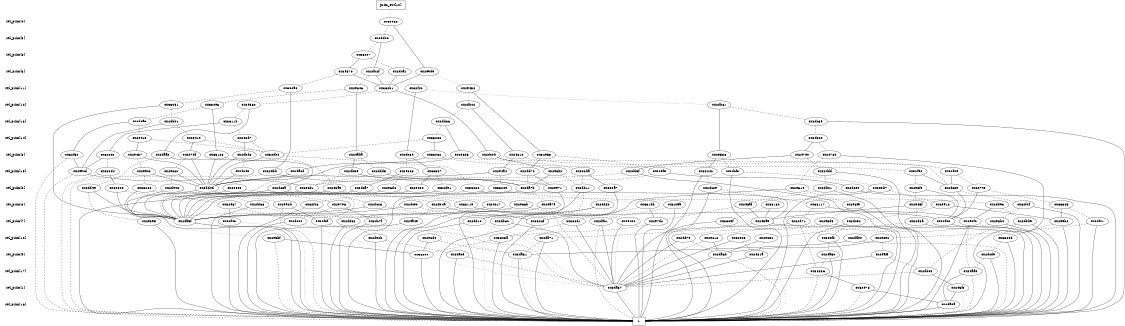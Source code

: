 digraph "DD" {
size = "7.5,10"
center = true;
edge [dir = none];
{ node [shape = plaintext];
  edge [style = invis];
  "CONST NODES" [style = invis];
" sel_prim[4] " -> " sel_prim[5] " -> " sel_prim[6] " -> " sel_prim[3] " -> " sel_prim[11] " -> " sel_prim[12] " -> " sel_prim[13] " -> " sel_prim[14] " -> " sel_prim[8] " -> " sel_prim[15] " -> " sel_prim[0] " -> " sel_prim[2] " -> " sel_prim[7] " -> " sel_prim[10] " -> " sel_prim[9] " -> " sel_prim[17] " -> " sel_prim[1] " -> " sel_prim[16] " -> "CONST NODES"; 
}
{ rank = same; node [shape = box]; edge [style = invis];
"  prim_out[10]  "; }
{ rank = same; " sel_prim[4] ";
"0x33083";
}
{ rank = same; " sel_prim[5] ";
"0x2dd26";
}
{ rank = same; " sel_prim[6] ";
"0x332e7";
}
{ rank = same; " sel_prim[3] ";
"0x2e870";
"0x2e9d9";
"0x2db2f";
"0x2dca1";
}
{ rank = same; " sel_prim[11] ";
"0x332a8";
"0x2e452";
"0x32f4c";
"0x2e846";
"0x332b1";
}
{ rank = same; " sel_prim[12] ";
"0x2db22";
"0x33051";
"0x2e56c";
"0x2db61";
"0x330e6";
}
{ rank = same; " sel_prim[13] ";
"0x2dca3";
"0x2db36";
"0x3311b";
"0x2dbb1";
"0x2dc8e";
}
{ rank = same; " sel_prim[14] ";
"0x33238";
"0x2de29";
"0x2e413";
"0x2e419";
"0x2e8d7";
}
{ rank = same; " sel_prim[8] ";
"0x2e73e";
"0x2e7e0";
"0x2e437";
"0x32f52";
"0x2e6e5";
"0x32eb4";
"0x32ec9";
"0x33128";
"0x2dbd8";
"0x2dc0b";
"0x2e586";
"0x32e53";
"0x2e7df";
"0x2dc89";
"0x33032";
"0x2e612";
"0x2eaba";
"0x2daa2";
}
{ rank = same; " sel_prim[15] ";
"0x32f90";
"0x2dc45";
"0x32ddd";
"0x32ebb";
"0x2e3b0";
"0x2e9cd";
"0x2ddd5";
"0x2db5e";
"0x330d4";
"0x2e66c";
"0x2e9c3";
"0x2dd5f";
"0x2e638";
"0x2e4a4";
"0x32f4e";
"0x332ba";
"0x2dacd";
"0x2dd73";
"0x33337";
"0x2dcf3";
"0x32ef5";
"0x3324c";
}
{ rank = same; " sel_prim[0] ";
"0x2de43";
"0x2dc3e";
"0x2dc49";
"0x2e74e";
"0x2e480";
"0x2e8b7";
"0x2e885";
"0x2dca7";
"0x3320e";
"0x33288";
"0x2e3a9";
"0x2e6d6";
"0x2db01";
"0x2dc2e";
"0x2e640";
"0x2e614";
"0x2db11";
"0x32d91";
"0x330a7";
"0x2e971";
"0x2e6b1";
"0x33080";
"0x2dc3a";
"0x2dd4d";
"0x2e3f8";
"0x2da7b";
"0x2dd49";
}
{ rank = same; " sel_prim[2] ";
"0x32f46";
"0x2db4a";
"0x2dd36";
"0x2e8f9";
"0x32e67";
"0x2dce0";
"0x32dfa";
"0x33305";
"0x2e92b";
"0x2e45f";
"0x2e912";
"0x2da79";
"0x2dc26";
"0x3313c";
"0x331dd";
"0x33117";
"0x2e7e6";
"0x2dd5c";
"0x32f4f";
"0x2dc17";
"0x2e6af";
"0x2dd93";
"0x2e66b";
"0x3311e";
}
{ rank = same; " sel_prim[7] ";
"0x2ea4e";
"0x2e7d2";
"0x2db8c";
"0x2dac1";
"0x2e8b0";
"0x2e5d5";
"0x32d71";
"0x2e422";
"0x2dbb9";
"0x32d6a";
"0x2dc7f";
"0x330ef";
"0x2da5f";
"0x2dd1c";
"0x32f3f";
"0x2e9b2";
"0x2e3f6";
"0x32f43";
"0x32f03";
"0x32f21";
"0x2e895";
"0x332d1";
"0x2e5a9";
"0x3328f";
"0x2dce2";
"0x2dc44";
"0x2dd33";
}
{ rank = same; " sel_prim[10] ";
"0x32e23";
"0x2e65c";
"0x2e618";
"0x2de2b";
"0x2e8fb";
"0x2dd79";
"0x2da71";
"0x3328d";
"0x2dae0";
"0x2e5bf";
"0x2e8ec";
"0x3303a";
"0x2e8d4";
}
{ rank = same; " sel_prim[9] ";
"0x2e81a";
"0x2da6b";
"0x2ea5c";
"0x2da61";
"0x332e9";
"0x2dace";
"0x2dcd9";
"0x2eafe";
}
{ rank = same; " sel_prim[17] ";
"0x2daa0";
"0x2db05";
"0x33336";
}
{ rank = same; " sel_prim[1] ";
"0x2da57";
"0x2e5fc";
"0x32e78";
}
{ rank = same; " sel_prim[16] ";
"0x2da5a";
}
{ rank = same; "CONST NODES";
{ node [shape = box]; "0x2da52";
}
}
"  prim_out[10]  " -> "0x33083" [style = dotted];
"0x33083" -> "0x2e9d9";
"0x33083" -> "0x2dd26" [style = dashed];
"0x2dd26" -> "0x2db2f";
"0x2dd26" -> "0x332e7" [style = dashed];
"0x332e7" -> "0x2e870";
"0x332e7" -> "0x2dca1" [style = dashed];
"0x2e870" -> "0x332b1";
"0x2e870" -> "0x332a8" [style = dashed];
"0x2e9d9" -> "0x332b1";
"0x2e9d9" -> "0x2e452" [style = dotted];
"0x2db2f" -> "0x332b1";
"0x2db2f" -> "0x2e846" [style = dashed];
"0x2dca1" -> "0x332b1";
"0x2dca1" -> "0x32f4c" [style = dotted];
"0x332a8" -> "0x32ebb";
"0x332a8" -> "0x33051" [style = dashed];
"0x2e452" -> "0x32e53";
"0x2e452" -> "0x2db22" [style = dotted];
"0x32f4c" -> "0x2dc89";
"0x32f4c" -> "0x2db61" [style = dotted];
"0x2e846" -> "0x2eaba";
"0x2e846" -> "0x330e6" [style = dashed];
"0x332b1" -> "0x2dc0b";
"0x332b1" -> "0x2e56c" [style = dashed];
"0x2db22" -> "0x2e612";
"0x2db22" -> "0x2db36" [style = dashed];
"0x33051" -> "0x2da5f";
"0x33051" -> "0x2dbb1" [style = dashed];
"0x2e56c" -> "0x2daa2";
"0x2e56c" -> "0x3311b" [style = dashed];
"0x2db61" -> "0x2e586";
"0x2db61" -> "0x2dc8e" [style = dashed];
"0x330e6" -> "0x33128";
"0x330e6" -> "0x2dca3" [style = dashed];
"0x2dca3" -> "0x32f52";
"0x2dca3" -> "0x2e413" [style = dashed];
"0x2db36" -> "0x2e6e5";
"0x2db36" -> "0x33238" [style = dashed];
"0x3311b" -> "0x32ec9";
"0x3311b" -> "0x2e8d7" [style = dashed];
"0x2dbb1" -> "0x2e9cd";
"0x2dbb1" -> "0x2e419" [style = dashed];
"0x2dc8e" -> "0x2da52";
"0x2dc8e" -> "0x2de29" [style = dashed];
"0x33238" -> "0x33032";
"0x33238" -> "0x32eb4" [style = dashed];
"0x2de29" -> "0x2e7e0";
"0x2de29" -> "0x2e73e" [style = dashed];
"0x2e413" -> "0x2e437";
"0x2e413" -> "0x32eb4" [style = dashed];
"0x2e419" -> "0x2e7df";
"0x2e419" -> "0x32eb4" [style = dashed];
"0x2e8d7" -> "0x2dbd8";
"0x2e8d7" -> "0x32eb4" [style = dashed];
"0x2e73e" -> "0x2da52";
"0x2e73e" -> "0x2e614" [style = dashed];
"0x2e7e0" -> "0x2dd5f";
"0x2e7e0" -> "0x32ddd" [style = dashed];
"0x2e437" -> "0x2dd4d";
"0x2e437" -> "0x2e9c3" [style = dashed];
"0x32f52" -> "0x2e9cd";
"0x32f52" -> "0x2da52" [style = dashed];
"0x2e6e5" -> "0x2dd4d";
"0x2e6e5" -> "0x2dc3e" [style = dashed];
"0x32eb4" -> "0x2dd4d";
"0x32eb4" -> "0x33080" [style = dashed];
"0x32ec9" -> "0x2e9cd";
"0x32ec9" -> "0x330d4" [style = dashed];
"0x33128" -> "0x2dd4d";
"0x33128" -> "0x2e3a9" [style = dashed];
"0x2dbd8" -> "0x2dd4d";
"0x2dbd8" -> "0x2dc45" [style = dashed];
"0x2dc0b" -> "0x2e3b0";
"0x2dc0b" -> "0x332ba" [style = dashed];
"0x2e586" -> "0x3324c";
"0x2e586" -> "0x2dcf3" [style = dashed];
"0x32e53" -> "0x2dd73";
"0x32e53" -> "0x32ef5" [style = dashed];
"0x2e7df" -> "0x2dd4d";
"0x2e7df" -> "0x2e66c" [style = dashed];
"0x2dc89" -> "0x33337";
"0x2dc89" -> "0x2e638" [style = dashed];
"0x33032" -> "0x2dacd";
"0x33032" -> "0x32f90" [style = dashed];
"0x2e612" -> "0x2e4a4";
"0x2e612" -> "0x32f4e" [style = dashed];
"0x2eaba" -> "0x2db5e";
"0x2eaba" -> "0x2ddd5" [style = dashed];
"0x2daa2" -> "0x2dc3a";
"0x2daa2" -> "0x2dd49" [style = dashed];
"0x32f90" -> "0x2dc3e";
"0x32f90" -> "0x2e3f8" [style = dashed];
"0x2dc45" -> "0x2dd4d";
"0x2dc45" -> "0x2e885" [style = dashed];
"0x32ddd" -> "0x2da52";
"0x32ddd" -> "0x2db01" [style = dashed];
"0x32ebb" -> "0x2da7b";
"0x32ebb" -> "0x2da52" [style = dashed];
"0x2e3b0" -> "0x2da7b";
"0x2e3b0" -> "0x2db11" [style = dashed];
"0x2e9cd" -> "0x2e6b1";
"0x2e9cd" -> "0x2da52" [style = dashed];
"0x2ddd5" -> "0x2e971";
"0x2ddd5" -> "0x2e6b1" [style = dashed];
"0x2db5e" -> "0x2da7b";
"0x2db5e" -> "0x2e6b1" [style = dashed];
"0x330d4" -> "0x2e640";
"0x330d4" -> "0x2da52" [style = dashed];
"0x2e66c" -> "0x2dd4d";
"0x2e66c" -> "0x2de43" [style = dashed];
"0x2e9c3" -> "0x2dd4d";
"0x2e9c3" -> "0x33288" [style = dashed];
"0x2dd5f" -> "0x2da52";
"0x2dd5f" -> "0x2e6b1" [style = dashed];
"0x2e638" -> "0x2dca7";
"0x2e638" -> "0x2e6d6" [style = dashed];
"0x2e4a4" -> "0x2dd4d";
"0x2e4a4" -> "0x3320e" [style = dashed];
"0x32f4e" -> "0x2dc3e";
"0x32f4e" -> "0x2e74e" [style = dashed];
"0x332ba" -> "0x330a7";
"0x332ba" -> "0x2db11" [style = dashed];
"0x2dacd" -> "0x2dd4d";
"0x2dacd" -> "0x2da5f" [style = dashed];
"0x2dd73" -> "0x2e971";
"0x2dd73" -> "0x2da7b" [style = dashed];
"0x33337" -> "0x2e480";
"0x33337" -> "0x32d91" [style = dashed];
"0x2dcf3" -> "0x2da52";
"0x2dcf3" -> "0x2e8b7" [style = dashed];
"0x32ef5" -> "0x2dc49";
"0x32ef5" -> "0x2da7b" [style = dashed];
"0x3324c" -> "0x2da52";
"0x3324c" -> "0x2dc2e" [style = dashed];
"0x2de43" -> "0x2da5f";
"0x2de43" -> "0x2db4a" [style = dashed];
"0x2dc3e" -> "0x32f03";
"0x2dc3e" -> "0x32f4f" [style = dashed];
"0x2dc49" -> "0x2da52";
"0x2dc49" -> "0x3313c" [style = dotted];
"0x2e74e" -> "0x32f03";
"0x2e74e" -> "0x33305" [style = dashed];
"0x2e480" -> "0x2da5f";
"0x2e480" -> "0x2e66b" [style = dotted];
"0x2e8b7" -> "0x2da52";
"0x2e8b7" -> "0x2e912" [style = dashed];
"0x2e885" -> "0x2da5f";
"0x2e885" -> "0x2e7e6" [style = dashed];
"0x2dca7" -> "0x2da5f";
"0x2dca7" -> "0x2dc17" [style = dotted];
"0x3320e" -> "0x2da5f";
"0x3320e" -> "0x2dd93" [style = dashed];
"0x33288" -> "0x2da5f";
"0x33288" -> "0x32e67" [style = dashed];
"0x2e3a9" -> "0x2da5f";
"0x2e3a9" -> "0x3311e" [style = dashed];
"0x2e6d6" -> "0x2da5f";
"0x2e6d6" -> "0x331dd" [style = dotted];
"0x2db01" -> "0x2da52";
"0x2db01" -> "0x2e6af" [style = dashed];
"0x2dc2e" -> "0x2da52";
"0x2dc2e" -> "0x33117" [style = dashed];
"0x2e640" -> "0x2da52";
"0x2e640" -> "0x2e92b" [style = dashed];
"0x2e614" -> "0x3328f";
"0x2e614" -> "0x2e8f9" [style = dashed];
"0x2db11" -> "0x2da52";
"0x2db11" -> "0x2dd1c" [style = dashed];
"0x32d91" -> "0x2da5f";
"0x32d91" -> "0x32dfa" [style = dotted];
"0x330a7" -> "0x2da52";
"0x330a7" -> "0x2dd5c" [style = dotted];
"0x2e971" -> "0x2da52";
"0x2e971" -> "0x2dce0" [style = dotted];
"0x2e6b1" -> "0x2da52";
"0x2e6b1" -> "0x2dc26" [style = dashed];
"0x33080" -> "0x2e5a9";
"0x33080" -> "0x32f46" [style = dashed];
"0x2dc3a" -> "0x2da5f";
"0x2dc3a" -> "0x32f3f" [style = dashed];
"0x2dd4d" -> "0x2da5f";
"0x2dd4d" -> "0x2dd36" [style = dashed];
"0x2e3f8" -> "0x32f03";
"0x2e3f8" -> "0x2e45f" [style = dashed];
"0x2da7b" -> "0x2da52";
"0x2da7b" -> "0x2da79" [style = dotted];
"0x2dd49" -> "0x2da5f";
"0x2dd49" -> "0x2e895" [style = dashed];
"0x32f46" -> "0x2da52";
"0x32f46" -> "0x2dd33" [style = dashed];
"0x2db4a" -> "0x3328f";
"0x2db4a" -> "0x2ea4e" [style = dashed];
"0x2dd36" -> "0x2da52";
"0x2dd36" -> "0x32f3f" [style = dashed];
"0x2e8f9" -> "0x2da52";
"0x2e8f9" -> "0x2e5d5" [style = dashed];
"0x32e67" -> "0x32f43";
"0x32e67" -> "0x2dc44" [style = dashed];
"0x2dce0" -> "0x2da5f";
"0x2dce0" -> "0x2db8c" [style = dashed];
"0x32dfa" -> "0x2da52";
"0x32dfa" -> "0x2dac1" [style = dashed];
"0x33305" -> "0x2e9b2";
"0x33305" -> "0x32f21" [style = dashed];
"0x2e92b" -> "0x32f3f";
"0x2e92b" -> "0x2da52" [style = dashed];
"0x2e45f" -> "0x2e5a9";
"0x2e45f" -> "0x32d6a" [style = dashed];
"0x2e912" -> "0x2e9b2";
"0x2e912" -> "0x2dce2" [style = dashed];
"0x2da79" -> "0x2da52";
"0x2da79" -> "0x2da57" [style = dashed];
"0x2dc26" -> "0x2da5f";
"0x2dc26" -> "0x2dd1c" [style = dashed];
"0x3313c" -> "0x2e5a9";
"0x3313c" -> "0x330ef" [style = dashed];
"0x331dd" -> "0x2e7d2";
"0x331dd" -> "0x332d1" [style = dashed];
"0x33117" -> "0x2e3f6";
"0x33117" -> "0x32d71" [style = dashed];
"0x2e7e6" -> "0x2dc7f";
"0x2e7e6" -> "0x2dc44" [style = dashed];
"0x2dd5c" -> "0x2dd1c";
"0x2dd5c" -> "0x2db8c" [style = dashed];
"0x32f4f" -> "0x2da52";
"0x32f4f" -> "0x2e8b0" [style = dashed];
"0x2dc17" -> "0x2dd33";
"0x2dc17" -> "0x2dac1" [style = dashed];
"0x2e6af" -> "0x2e5a9";
"0x2e6af" -> "0x2e7d2" [style = dashed];
"0x2dd93" -> "0x2e3f6";
"0x2dd93" -> "0x2dbb9" [style = dashed];
"0x2e66b" -> "0x2da5f";
"0x2e66b" -> "0x2e422" [style = dashed];
"0x3311e" -> "0x32f03";
"0x3311e" -> "0x2e895" [style = dashed];
"0x2ea4e" -> "0x2da52";
"0x2ea4e" -> "0x3303a" [style = dotted];
"0x2e7d2" -> "0x2da52";
"0x2e7d2" -> "0x3303a" [style = dashed];
"0x2db8c" -> "0x2da57";
"0x2db8c" -> "0x2da52" [style = dotted];
"0x2dac1" -> "0x2da57";
"0x2dac1" -> "0x2da52" [style = dashed];
"0x2e8b0" -> "0x2da52";
"0x2e8b0" -> "0x2e618" [style = dashed];
"0x2e5d5" -> "0x2da52";
"0x2e5d5" -> "0x2dd79" [style = dashed];
"0x32d71" -> "0x2da52";
"0x32d71" -> "0x33336" [style = dashed];
"0x2e422" -> "0x2da57";
"0x2e422" -> "0x2da57" [style = dotted];
"0x2dbb9" -> "0x2da52";
"0x2dbb9" -> "0x2db05" [style = dashed];
"0x32d6a" -> "0x2da52";
"0x32d6a" -> "0x2e65c" [style = dashed];
"0x2dc7f" -> "0x2da52";
"0x2dc7f" -> "0x2e8d4" [style = dotted];
"0x330ef" -> "0x2da57";
"0x330ef" -> "0x32e23" [style = dashed];
"0x2da5f" -> "0x2da52";
"0x2da5f" -> "0x2da52" [style = dotted];
"0x2dd1c" -> "0x2da52";
"0x2dd1c" -> "0x2da57" [style = dotted];
"0x32f3f" -> "0x2da52";
"0x32f3f" -> "0x2da57" [style = dashed];
"0x2e9b2" -> "0x2da52";
"0x2e9b2" -> "0x3328d" [style = dashed];
"0x2e3f6" -> "0x2da52";
"0x2e3f6" -> "0x2daa0" [style = dashed];
"0x32f43" -> "0x2da52";
"0x32f43" -> "0x2da61" [style = dotted];
"0x32f03" -> "0x2da52";
"0x32f03" -> "0x2dae0" [style = dotted];
"0x32f21" -> "0x2da52";
"0x32f21" -> "0x2e8ec" [style = dashed];
"0x2e895" -> "0x2da52";
"0x2e895" -> "0x2e5bf" [style = dotted];
"0x332d1" -> "0x2da57";
"0x332d1" -> "0x3303a" [style = dashed];
"0x2e5a9" -> "0x2da52";
"0x2e5a9" -> "0x2da71" [style = dashed];
"0x3328f" -> "0x2da52";
"0x3328f" -> "0x2da71" [style = dotted];
"0x2dce2" -> "0x2da52";
"0x2dce2" -> "0x2e8fb" [style = dashed];
"0x2dc44" -> "0x2da52";
"0x2dc44" -> "0x332e9" [style = dotted];
"0x2dd33" -> "0x2da52";
"0x2dd33" -> "0x2de2b" [style = dashed];
"0x32e23" -> "0x2da57";
"0x32e23" -> "0x2e81a" [style = dashed];
"0x2e65c" -> "0x2da6b";
"0x2e65c" -> "0x2e81a" [style = dashed];
"0x2e618" -> "0x2da6b";
"0x2e618" -> "0x2da57" [style = dashed];
"0x2de2b" -> "0x2da52";
"0x2de2b" -> "0x2dace" [style = dashed];
"0x2e8fb" -> "0x2da52";
"0x2e8fb" -> "0x2ea5c" [style = dashed];
"0x2dd79" -> "0x2da57";
"0x2dd79" -> "0x2da6b" [style = dashed];
"0x2da71" -> "0x2da52";
"0x2da71" -> "0x2da61" [style = dashed];
"0x3328d" -> "0x2da52";
"0x3328d" -> "0x2dcd9" [style = dashed];
"0x2dae0" -> "0x2da61";
"0x2dae0" -> "0x2da52" [style = dashed];
"0x2e5bf" -> "0x332e9";
"0x2e5bf" -> "0x2da52" [style = dashed];
"0x2e8ec" -> "0x2da6b";
"0x2e8ec" -> "0x2eafe" [style = dashed];
"0x3303a" -> "0x2da52";
"0x3303a" -> "0x332e9" [style = dashed];
"0x2e8d4" -> "0x332e9";
"0x2e8d4" -> "0x2da61" [style = dashed];
"0x2e81a" -> "0x2da57";
"0x2e81a" -> "0x2da52" [style = dotted];
"0x2da6b" -> "0x2da57";
"0x2da6b" -> "0x2da52" [style = dashed];
"0x2ea5c" -> "0x2da52";
"0x2ea5c" -> "0x33336" [style = dashed];
"0x2da61" -> "0x2da52";
"0x2da61" -> "0x2da52" [style = dotted];
"0x332e9" -> "0x2da52";
"0x332e9" -> "0x2da57" [style = dotted];
"0x2dace" -> "0x2da52";
"0x2dace" -> "0x2da57" [style = dashed];
"0x2dcd9" -> "0x2da52";
"0x2dcd9" -> "0x2daa0" [style = dashed];
"0x2eafe" -> "0x2da57";
"0x2eafe" -> "0x2db05" [style = dashed];
"0x2daa0" -> "0x2da5a";
"0x2daa0" -> "0x2da52" [style = dashed];
"0x2db05" -> "0x2e5fc";
"0x2db05" -> "0x2da57" [style = dashed];
"0x33336" -> "0x32e78";
"0x33336" -> "0x2da52" [style = dashed];
"0x2da57" -> "0x2da52";
"0x2da57" -> "0x2da52" [style = dotted];
"0x2e5fc" -> "0x2da5a";
"0x2e5fc" -> "0x2da52" [style = dotted];
"0x32e78" -> "0x2da5a";
"0x32e78" -> "0x2da52" [style = dashed];
"0x2da5a" -> "0x2da52";
"0x2da5a" -> "0x2da52" [style = dotted];
"0x2da52" [label = "1"];
}
